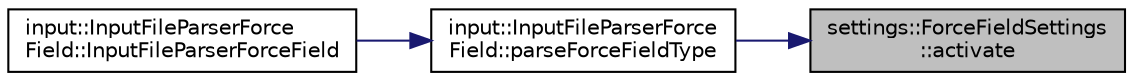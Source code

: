 digraph "settings::ForceFieldSettings::activate"
{
 // LATEX_PDF_SIZE
  edge [fontname="Helvetica",fontsize="10",labelfontname="Helvetica",labelfontsize="10"];
  node [fontname="Helvetica",fontsize="10",shape=record];
  rankdir="RL";
  Node1 [label="settings::ForceFieldSettings\l::activate",height=0.2,width=0.4,color="black", fillcolor="grey75", style="filled", fontcolor="black",tooltip=" "];
  Node1 -> Node2 [dir="back",color="midnightblue",fontsize="10",style="solid",fontname="Helvetica"];
  Node2 [label="input::InputFileParserForce\lField::parseForceFieldType",height=0.2,width=0.4,color="black", fillcolor="white", style="filled",URL="$classinput_1_1InputFileParserForceField.html#aaecac01f098852f9c262307a88103fd5",tooltip="Parse the integrator used in the simulation."];
  Node2 -> Node3 [dir="back",color="midnightblue",fontsize="10",style="solid",fontname="Helvetica"];
  Node3 [label="input::InputFileParserForce\lField::InputFileParserForceField",height=0.2,width=0.4,color="black", fillcolor="white", style="filled",URL="$classinput_1_1InputFileParserForceField.html#a5feee09b5ab70dfc1ab7d0842a2b9106",tooltip="Construct a new Input File Parser Force Field:: Input File Parser Force Field object."];
}
